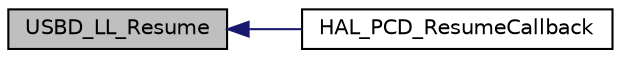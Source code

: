 digraph "USBD_LL_Resume"
{
  edge [fontname="Helvetica",fontsize="10",labelfontname="Helvetica",labelfontsize="10"];
  node [fontname="Helvetica",fontsize="10",shape=record];
  rankdir="LR";
  Node119 [label="USBD_LL_Resume",height=0.2,width=0.4,color="black", fillcolor="grey75", style="filled", fontcolor="black"];
  Node119 -> Node120 [dir="back",color="midnightblue",fontsize="10",style="solid",fontname="Helvetica"];
  Node120 [label="HAL_PCD_ResumeCallback",height=0.2,width=0.4,color="black", fillcolor="white", style="filled",URL="$group___p_c_d___exported___functions___group2.html#ga0386a36b921cd51dd6e50103c3cd33b1",tooltip="Resume callback. "];
}
